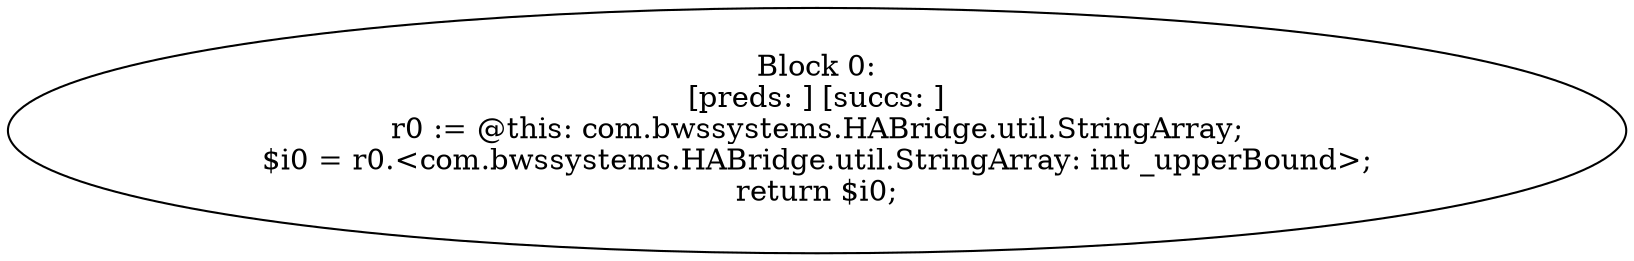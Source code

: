 digraph "unitGraph" {
    "Block 0:
[preds: ] [succs: ]
r0 := @this: com.bwssystems.HABridge.util.StringArray;
$i0 = r0.<com.bwssystems.HABridge.util.StringArray: int _upperBound>;
return $i0;
"
}
